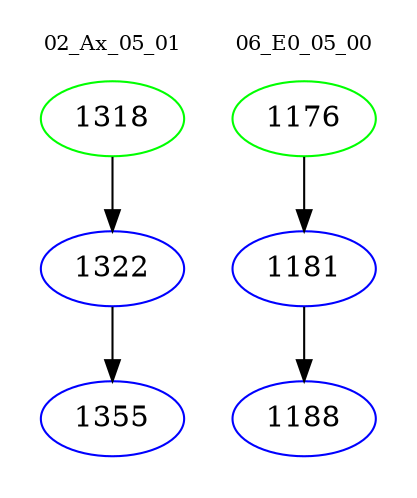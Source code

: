 digraph{
subgraph cluster_0 {
color = white
label = "02_Ax_05_01";
fontsize=10;
T0_1318 [label="1318", color="green"]
T0_1318 -> T0_1322 [color="black"]
T0_1322 [label="1322", color="blue"]
T0_1322 -> T0_1355 [color="black"]
T0_1355 [label="1355", color="blue"]
}
subgraph cluster_1 {
color = white
label = "06_E0_05_00";
fontsize=10;
T1_1176 [label="1176", color="green"]
T1_1176 -> T1_1181 [color="black"]
T1_1181 [label="1181", color="blue"]
T1_1181 -> T1_1188 [color="black"]
T1_1188 [label="1188", color="blue"]
}
}
